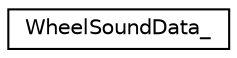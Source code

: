 digraph "Graphical Class Hierarchy"
{
  edge [fontname="Helvetica",fontsize="10",labelfontname="Helvetica",labelfontsize="10"];
  node [fontname="Helvetica",fontsize="10",shape=record];
  rankdir="LR";
  Node1 [label="WheelSoundData_",height=0.2,width=0.4,color="black", fillcolor="white", style="filled",URL="$struct_wheel_sound_data__.html"];
}
